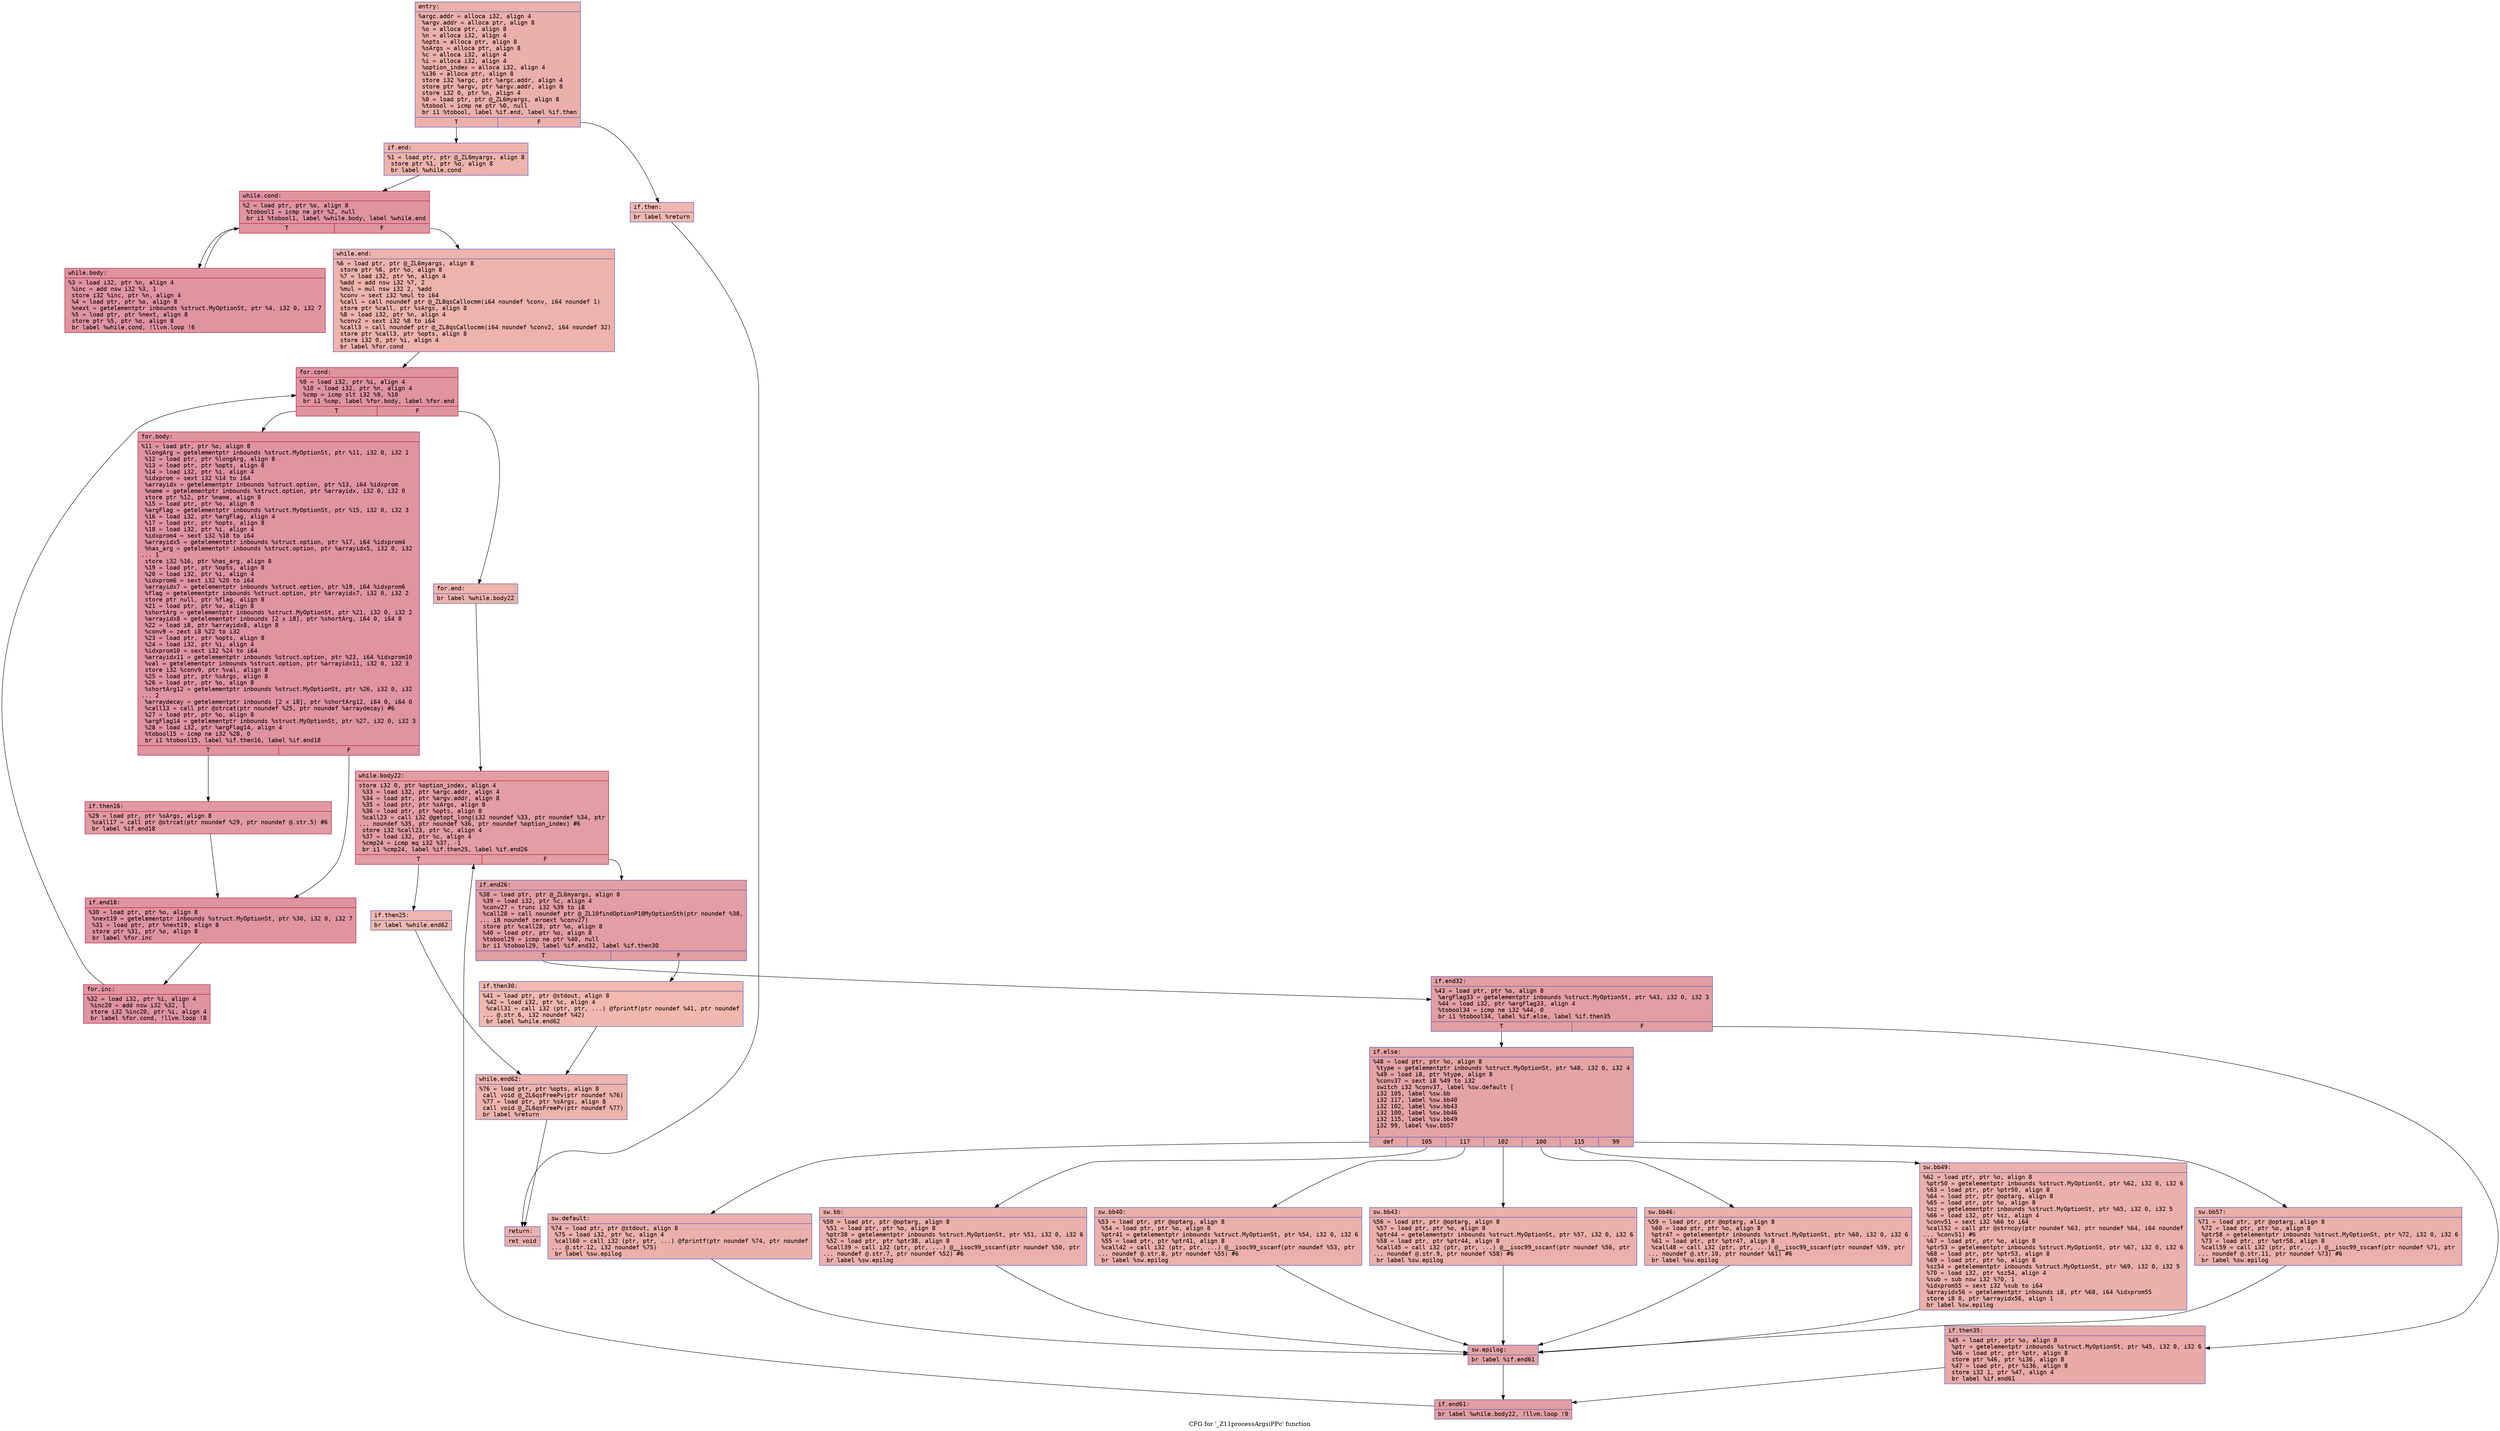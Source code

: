 digraph "CFG for '_Z11processArgsiPPc' function" {
	label="CFG for '_Z11processArgsiPPc' function";

	Node0x5592ffb8cd30 [shape=record,color="#3d50c3ff", style=filled, fillcolor="#d24b4070" fontname="Courier",label="{entry:\l|  %argc.addr = alloca i32, align 4\l  %argv.addr = alloca ptr, align 8\l  %o = alloca ptr, align 8\l  %n = alloca i32, align 4\l  %opts = alloca ptr, align 8\l  %sArgs = alloca ptr, align 8\l  %c = alloca i32, align 4\l  %i = alloca i32, align 4\l  %option_index = alloca i32, align 4\l  %i36 = alloca ptr, align 8\l  store i32 %argc, ptr %argc.addr, align 4\l  store ptr %argv, ptr %argv.addr, align 8\l  store i32 0, ptr %n, align 4\l  %0 = load ptr, ptr @_ZL6myargs, align 8\l  %tobool = icmp ne ptr %0, null\l  br i1 %tobool, label %if.end, label %if.then\l|{<s0>T|<s1>F}}"];
	Node0x5592ffb8cd30:s0 -> Node0x5592ffb8d750[tooltip="entry -> if.end\nProbability 62.50%" ];
	Node0x5592ffb8cd30:s1 -> Node0x5592ffb839a0[tooltip="entry -> if.then\nProbability 37.50%" ];
	Node0x5592ffb839a0 [shape=record,color="#3d50c3ff", style=filled, fillcolor="#dc5d4a70" fontname="Courier",label="{if.then:\l|  br label %return\l}"];
	Node0x5592ffb839a0 -> Node0x5592ffb83ac0[tooltip="if.then -> return\nProbability 100.00%" ];
	Node0x5592ffb8d750 [shape=record,color="#3d50c3ff", style=filled, fillcolor="#d6524470" fontname="Courier",label="{if.end:\l|  %1 = load ptr, ptr @_ZL6myargs, align 8\l  store ptr %1, ptr %o, align 8\l  br label %while.cond\l}"];
	Node0x5592ffb8d750 -> Node0x5592ffb83cc0[tooltip="if.end -> while.cond\nProbability 100.00%" ];
	Node0x5592ffb83cc0 [shape=record,color="#b70d28ff", style=filled, fillcolor="#b70d2870" fontname="Courier",label="{while.cond:\l|  %2 = load ptr, ptr %o, align 8\l  %tobool1 = icmp ne ptr %2, null\l  br i1 %tobool1, label %while.body, label %while.end\l|{<s0>T|<s1>F}}"];
	Node0x5592ffb83cc0:s0 -> Node0x5592ffb83ee0[tooltip="while.cond -> while.body\nProbability 96.88%" ];
	Node0x5592ffb83cc0:s1 -> Node0x5592ffb83f60[tooltip="while.cond -> while.end\nProbability 3.12%" ];
	Node0x5592ffb83ee0 [shape=record,color="#b70d28ff", style=filled, fillcolor="#b70d2870" fontname="Courier",label="{while.body:\l|  %3 = load i32, ptr %n, align 4\l  %inc = add nsw i32 %3, 1\l  store i32 %inc, ptr %n, align 4\l  %4 = load ptr, ptr %o, align 8\l  %next = getelementptr inbounds %struct.MyOptionSt, ptr %4, i32 0, i32 7\l  %5 = load ptr, ptr %next, align 8\l  store ptr %5, ptr %o, align 8\l  br label %while.cond, !llvm.loop !6\l}"];
	Node0x5592ffb83ee0 -> Node0x5592ffb83cc0[tooltip="while.body -> while.cond\nProbability 100.00%" ];
	Node0x5592ffb83f60 [shape=record,color="#3d50c3ff", style=filled, fillcolor="#d6524470" fontname="Courier",label="{while.end:\l|  %6 = load ptr, ptr @_ZL6myargs, align 8\l  store ptr %6, ptr %o, align 8\l  %7 = load i32, ptr %n, align 4\l  %add = add nsw i32 %7, 2\l  %mul = mul nsw i32 2, %add\l  %conv = sext i32 %mul to i64\l  %call = call noundef ptr @_ZL8qsCallocmm(i64 noundef %conv, i64 noundef 1)\l  store ptr %call, ptr %sArgs, align 8\l  %8 = load i32, ptr %n, align 4\l  %conv2 = sext i32 %8 to i64\l  %call3 = call noundef ptr @_ZL8qsCallocmm(i64 noundef %conv2, i64 noundef 32)\l  store ptr %call3, ptr %opts, align 8\l  store i32 0, ptr %i, align 4\l  br label %for.cond\l}"];
	Node0x5592ffb83f60 -> Node0x5592ffb90170[tooltip="while.end -> for.cond\nProbability 100.00%" ];
	Node0x5592ffb90170 [shape=record,color="#b70d28ff", style=filled, fillcolor="#b70d2870" fontname="Courier",label="{for.cond:\l|  %9 = load i32, ptr %i, align 4\l  %10 = load i32, ptr %n, align 4\l  %cmp = icmp slt i32 %9, %10\l  br i1 %cmp, label %for.body, label %for.end\l|{<s0>T|<s1>F}}"];
	Node0x5592ffb90170:s0 -> Node0x5592ffb903f0[tooltip="for.cond -> for.body\nProbability 96.88%" ];
	Node0x5592ffb90170:s1 -> Node0x5592ffb90470[tooltip="for.cond -> for.end\nProbability 3.12%" ];
	Node0x5592ffb903f0 [shape=record,color="#b70d28ff", style=filled, fillcolor="#b70d2870" fontname="Courier",label="{for.body:\l|  %11 = load ptr, ptr %o, align 8\l  %longArg = getelementptr inbounds %struct.MyOptionSt, ptr %11, i32 0, i32 1\l  %12 = load ptr, ptr %longArg, align 8\l  %13 = load ptr, ptr %opts, align 8\l  %14 = load i32, ptr %i, align 4\l  %idxprom = sext i32 %14 to i64\l  %arrayidx = getelementptr inbounds %struct.option, ptr %13, i64 %idxprom\l  %name = getelementptr inbounds %struct.option, ptr %arrayidx, i32 0, i32 0\l  store ptr %12, ptr %name, align 8\l  %15 = load ptr, ptr %o, align 8\l  %argFlag = getelementptr inbounds %struct.MyOptionSt, ptr %15, i32 0, i32 3\l  %16 = load i32, ptr %argFlag, align 4\l  %17 = load ptr, ptr %opts, align 8\l  %18 = load i32, ptr %i, align 4\l  %idxprom4 = sext i32 %18 to i64\l  %arrayidx5 = getelementptr inbounds %struct.option, ptr %17, i64 %idxprom4\l  %has_arg = getelementptr inbounds %struct.option, ptr %arrayidx5, i32 0, i32\l... 1\l  store i32 %16, ptr %has_arg, align 8\l  %19 = load ptr, ptr %opts, align 8\l  %20 = load i32, ptr %i, align 4\l  %idxprom6 = sext i32 %20 to i64\l  %arrayidx7 = getelementptr inbounds %struct.option, ptr %19, i64 %idxprom6\l  %flag = getelementptr inbounds %struct.option, ptr %arrayidx7, i32 0, i32 2\l  store ptr null, ptr %flag, align 8\l  %21 = load ptr, ptr %o, align 8\l  %shortArg = getelementptr inbounds %struct.MyOptionSt, ptr %21, i32 0, i32 2\l  %arrayidx8 = getelementptr inbounds [2 x i8], ptr %shortArg, i64 0, i64 0\l  %22 = load i8, ptr %arrayidx8, align 8\l  %conv9 = zext i8 %22 to i32\l  %23 = load ptr, ptr %opts, align 8\l  %24 = load i32, ptr %i, align 4\l  %idxprom10 = sext i32 %24 to i64\l  %arrayidx11 = getelementptr inbounds %struct.option, ptr %23, i64 %idxprom10\l  %val = getelementptr inbounds %struct.option, ptr %arrayidx11, i32 0, i32 3\l  store i32 %conv9, ptr %val, align 8\l  %25 = load ptr, ptr %sArgs, align 8\l  %26 = load ptr, ptr %o, align 8\l  %shortArg12 = getelementptr inbounds %struct.MyOptionSt, ptr %26, i32 0, i32\l... 2\l  %arraydecay = getelementptr inbounds [2 x i8], ptr %shortArg12, i64 0, i64 0\l  %call13 = call ptr @strcat(ptr noundef %25, ptr noundef %arraydecay) #6\l  %27 = load ptr, ptr %o, align 8\l  %argFlag14 = getelementptr inbounds %struct.MyOptionSt, ptr %27, i32 0, i32 3\l  %28 = load i32, ptr %argFlag14, align 4\l  %tobool15 = icmp ne i32 %28, 0\l  br i1 %tobool15, label %if.then16, label %if.end18\l|{<s0>T|<s1>F}}"];
	Node0x5592ffb903f0:s0 -> Node0x5592ffb92a10[tooltip="for.body -> if.then16\nProbability 62.50%" ];
	Node0x5592ffb903f0:s1 -> Node0x5592ffb92af0[tooltip="for.body -> if.end18\nProbability 37.50%" ];
	Node0x5592ffb92a10 [shape=record,color="#b70d28ff", style=filled, fillcolor="#bb1b2c70" fontname="Courier",label="{if.then16:\l|  %29 = load ptr, ptr %sArgs, align 8\l  %call17 = call ptr @strcat(ptr noundef %29, ptr noundef @.str.5) #6\l  br label %if.end18\l}"];
	Node0x5592ffb92a10 -> Node0x5592ffb92af0[tooltip="if.then16 -> if.end18\nProbability 100.00%" ];
	Node0x5592ffb92af0 [shape=record,color="#b70d28ff", style=filled, fillcolor="#b70d2870" fontname="Courier",label="{if.end18:\l|  %30 = load ptr, ptr %o, align 8\l  %next19 = getelementptr inbounds %struct.MyOptionSt, ptr %30, i32 0, i32 7\l  %31 = load ptr, ptr %next19, align 8\l  store ptr %31, ptr %o, align 8\l  br label %for.inc\l}"];
	Node0x5592ffb92af0 -> Node0x5592ffb93120[tooltip="if.end18 -> for.inc\nProbability 100.00%" ];
	Node0x5592ffb93120 [shape=record,color="#b70d28ff", style=filled, fillcolor="#b70d2870" fontname="Courier",label="{for.inc:\l|  %32 = load i32, ptr %i, align 4\l  %inc20 = add nsw i32 %32, 1\l  store i32 %inc20, ptr %i, align 4\l  br label %for.cond, !llvm.loop !8\l}"];
	Node0x5592ffb93120 -> Node0x5592ffb90170[tooltip="for.inc -> for.cond\nProbability 100.00%" ];
	Node0x5592ffb90470 [shape=record,color="#3d50c3ff", style=filled, fillcolor="#d6524470" fontname="Courier",label="{for.end:\l|  br label %while.body22\l}"];
	Node0x5592ffb90470 -> Node0x5592ffb93590[tooltip="for.end -> while.body22\nProbability 100.00%" ];
	Node0x5592ffb93590 [shape=record,color="#b70d28ff", style=filled, fillcolor="#be242e70" fontname="Courier",label="{while.body22:\l|  store i32 0, ptr %option_index, align 4\l  %33 = load i32, ptr %argc.addr, align 4\l  %34 = load ptr, ptr %argv.addr, align 8\l  %35 = load ptr, ptr %sArgs, align 8\l  %36 = load ptr, ptr %opts, align 8\l  %call23 = call i32 @getopt_long(i32 noundef %33, ptr noundef %34, ptr\l... noundef %35, ptr noundef %36, ptr noundef %option_index) #6\l  store i32 %call23, ptr %c, align 4\l  %37 = load i32, ptr %c, align 4\l  %cmp24 = icmp eq i32 %37, -1\l  br i1 %cmp24, label %if.then25, label %if.end26\l|{<s0>T|<s1>F}}"];
	Node0x5592ffb93590:s0 -> Node0x5592ffb93d50[tooltip="while.body22 -> if.then25\nProbability 3.12%" ];
	Node0x5592ffb93590:s1 -> Node0x5592ffb93dd0[tooltip="while.body22 -> if.end26\nProbability 96.88%" ];
	Node0x5592ffb93d50 [shape=record,color="#3d50c3ff", style=filled, fillcolor="#dc5d4a70" fontname="Courier",label="{if.then25:\l|  br label %while.end62\l}"];
	Node0x5592ffb93d50 -> Node0x5592ffb93f00[tooltip="if.then25 -> while.end62\nProbability 100.00%" ];
	Node0x5592ffb93dd0 [shape=record,color="#3d50c3ff", style=filled, fillcolor="#be242e70" fontname="Courier",label="{if.end26:\l|  %38 = load ptr, ptr @_ZL6myargs, align 8\l  %39 = load i32, ptr %c, align 4\l  %conv27 = trunc i32 %39 to i8\l  %call28 = call noundef ptr @_ZL10findOptionP10MyOptionSth(ptr noundef %38,\l... i8 noundef zeroext %conv27)\l  store ptr %call28, ptr %o, align 8\l  %40 = load ptr, ptr %o, align 8\l  %tobool29 = icmp ne ptr %40, null\l  br i1 %tobool29, label %if.end32, label %if.then30\l|{<s0>T|<s1>F}}"];
	Node0x5592ffb93dd0:s0 -> Node0x5592ffb945b0[tooltip="if.end26 -> if.end32\nProbability 96.88%" ];
	Node0x5592ffb93dd0:s1 -> Node0x5592ffb94690[tooltip="if.end26 -> if.then30\nProbability 3.12%" ];
	Node0x5592ffb94690 [shape=record,color="#3d50c3ff", style=filled, fillcolor="#dc5d4a70" fontname="Courier",label="{if.then30:\l|  %41 = load ptr, ptr @stdout, align 8\l  %42 = load i32, ptr %c, align 4\l  %call31 = call i32 (ptr, ptr, ...) @fprintf(ptr noundef %41, ptr noundef\l... @.str.6, i32 noundef %42)\l  br label %while.end62\l}"];
	Node0x5592ffb94690 -> Node0x5592ffb93f00[tooltip="if.then30 -> while.end62\nProbability 100.00%" ];
	Node0x5592ffb945b0 [shape=record,color="#3d50c3ff", style=filled, fillcolor="#be242e70" fontname="Courier",label="{if.end32:\l|  %43 = load ptr, ptr %o, align 8\l  %argFlag33 = getelementptr inbounds %struct.MyOptionSt, ptr %43, i32 0, i32 3\l  %44 = load i32, ptr %argFlag33, align 4\l  %tobool34 = icmp ne i32 %44, 0\l  br i1 %tobool34, label %if.else, label %if.then35\l|{<s0>T|<s1>F}}"];
	Node0x5592ffb945b0:s0 -> Node0x5592ffb94c90[tooltip="if.end32 -> if.else\nProbability 62.50%" ];
	Node0x5592ffb945b0:s1 -> Node0x5592ffb94d00[tooltip="if.end32 -> if.then35\nProbability 37.50%" ];
	Node0x5592ffb94d00 [shape=record,color="#3d50c3ff", style=filled, fillcolor="#ca3b3770" fontname="Courier",label="{if.then35:\l|  %45 = load ptr, ptr %o, align 8\l  %ptr = getelementptr inbounds %struct.MyOptionSt, ptr %45, i32 0, i32 6\l  %46 = load ptr, ptr %ptr, align 8\l  store ptr %46, ptr %i36, align 8\l  %47 = load ptr, ptr %i36, align 8\l  store i32 1, ptr %47, align 4\l  br label %if.end61\l}"];
	Node0x5592ffb94d00 -> Node0x5592ffb959e0[tooltip="if.then35 -> if.end61\nProbability 100.00%" ];
	Node0x5592ffb94c90 [shape=record,color="#3d50c3ff", style=filled, fillcolor="#c32e3170" fontname="Courier",label="{if.else:\l|  %48 = load ptr, ptr %o, align 8\l  %type = getelementptr inbounds %struct.MyOptionSt, ptr %48, i32 0, i32 4\l  %49 = load i8, ptr %type, align 8\l  %conv37 = sext i8 %49 to i32\l  switch i32 %conv37, label %sw.default [\l    i32 105, label %sw.bb\l    i32 117, label %sw.bb40\l    i32 102, label %sw.bb43\l    i32 100, label %sw.bb46\l    i32 115, label %sw.bb49\l    i32 99, label %sw.bb57\l  ]\l|{<s0>def|<s1>105|<s2>117|<s3>102|<s4>100|<s5>115|<s6>99}}"];
	Node0x5592ffb94c90:s0 -> Node0x5592ffb95d40[tooltip="if.else -> sw.default\nProbability 14.29%" ];
	Node0x5592ffb94c90:s1 -> Node0x5592ffb95df0[tooltip="if.else -> sw.bb\nProbability 14.29%" ];
	Node0x5592ffb94c90:s2 -> Node0x5592ffb95ef0[tooltip="if.else -> sw.bb40\nProbability 14.29%" ];
	Node0x5592ffb94c90:s3 -> Node0x5592ffb95ff0[tooltip="if.else -> sw.bb43\nProbability 14.29%" ];
	Node0x5592ffb94c90:s4 -> Node0x5592ffb960f0[tooltip="if.else -> sw.bb46\nProbability 14.29%" ];
	Node0x5592ffb94c90:s5 -> Node0x5592ffb961f0[tooltip="if.else -> sw.bb49\nProbability 14.29%" ];
	Node0x5592ffb94c90:s6 -> Node0x5592ffb962f0[tooltip="if.else -> sw.bb57\nProbability 14.29%" ];
	Node0x5592ffb95df0 [shape=record,color="#3d50c3ff", style=filled, fillcolor="#d24b4070" fontname="Courier",label="{sw.bb:\l|  %50 = load ptr, ptr @optarg, align 8\l  %51 = load ptr, ptr %o, align 8\l  %ptr38 = getelementptr inbounds %struct.MyOptionSt, ptr %51, i32 0, i32 6\l  %52 = load ptr, ptr %ptr38, align 8\l  %call39 = call i32 (ptr, ptr, ...) @__isoc99_sscanf(ptr noundef %50, ptr\l... noundef @.str.7, ptr noundef %52) #6\l  br label %sw.epilog\l}"];
	Node0x5592ffb95df0 -> Node0x5592ffb96960[tooltip="sw.bb -> sw.epilog\nProbability 100.00%" ];
	Node0x5592ffb95ef0 [shape=record,color="#3d50c3ff", style=filled, fillcolor="#d24b4070" fontname="Courier",label="{sw.bb40:\l|  %53 = load ptr, ptr @optarg, align 8\l  %54 = load ptr, ptr %o, align 8\l  %ptr41 = getelementptr inbounds %struct.MyOptionSt, ptr %54, i32 0, i32 6\l  %55 = load ptr, ptr %ptr41, align 8\l  %call42 = call i32 (ptr, ptr, ...) @__isoc99_sscanf(ptr noundef %53, ptr\l... noundef @.str.8, ptr noundef %55) #6\l  br label %sw.epilog\l}"];
	Node0x5592ffb95ef0 -> Node0x5592ffb96960[tooltip="sw.bb40 -> sw.epilog\nProbability 100.00%" ];
	Node0x5592ffb95ff0 [shape=record,color="#3d50c3ff", style=filled, fillcolor="#d24b4070" fontname="Courier",label="{sw.bb43:\l|  %56 = load ptr, ptr @optarg, align 8\l  %57 = load ptr, ptr %o, align 8\l  %ptr44 = getelementptr inbounds %struct.MyOptionSt, ptr %57, i32 0, i32 6\l  %58 = load ptr, ptr %ptr44, align 8\l  %call45 = call i32 (ptr, ptr, ...) @__isoc99_sscanf(ptr noundef %56, ptr\l... noundef @.str.9, ptr noundef %58) #6\l  br label %sw.epilog\l}"];
	Node0x5592ffb95ff0 -> Node0x5592ffb96960[tooltip="sw.bb43 -> sw.epilog\nProbability 100.00%" ];
	Node0x5592ffb960f0 [shape=record,color="#3d50c3ff", style=filled, fillcolor="#d24b4070" fontname="Courier",label="{sw.bb46:\l|  %59 = load ptr, ptr @optarg, align 8\l  %60 = load ptr, ptr %o, align 8\l  %ptr47 = getelementptr inbounds %struct.MyOptionSt, ptr %60, i32 0, i32 6\l  %61 = load ptr, ptr %ptr47, align 8\l  %call48 = call i32 (ptr, ptr, ...) @__isoc99_sscanf(ptr noundef %59, ptr\l... noundef @.str.10, ptr noundef %61) #6\l  br label %sw.epilog\l}"];
	Node0x5592ffb960f0 -> Node0x5592ffb96960[tooltip="sw.bb46 -> sw.epilog\nProbability 100.00%" ];
	Node0x5592ffb961f0 [shape=record,color="#3d50c3ff", style=filled, fillcolor="#d24b4070" fontname="Courier",label="{sw.bb49:\l|  %62 = load ptr, ptr %o, align 8\l  %ptr50 = getelementptr inbounds %struct.MyOptionSt, ptr %62, i32 0, i32 6\l  %63 = load ptr, ptr %ptr50, align 8\l  %64 = load ptr, ptr @optarg, align 8\l  %65 = load ptr, ptr %o, align 8\l  %sz = getelementptr inbounds %struct.MyOptionSt, ptr %65, i32 0, i32 5\l  %66 = load i32, ptr %sz, align 4\l  %conv51 = sext i32 %66 to i64\l  %call52 = call ptr @strncpy(ptr noundef %63, ptr noundef %64, i64 noundef\l... %conv51) #6\l  %67 = load ptr, ptr %o, align 8\l  %ptr53 = getelementptr inbounds %struct.MyOptionSt, ptr %67, i32 0, i32 6\l  %68 = load ptr, ptr %ptr53, align 8\l  %69 = load ptr, ptr %o, align 8\l  %sz54 = getelementptr inbounds %struct.MyOptionSt, ptr %69, i32 0, i32 5\l  %70 = load i32, ptr %sz54, align 4\l  %sub = sub nsw i32 %70, 1\l  %idxprom55 = sext i32 %sub to i64\l  %arrayidx56 = getelementptr inbounds i8, ptr %68, i64 %idxprom55\l  store i8 0, ptr %arrayidx56, align 1\l  br label %sw.epilog\l}"];
	Node0x5592ffb961f0 -> Node0x5592ffb96960[tooltip="sw.bb49 -> sw.epilog\nProbability 100.00%" ];
	Node0x5592ffb962f0 [shape=record,color="#3d50c3ff", style=filled, fillcolor="#d24b4070" fontname="Courier",label="{sw.bb57:\l|  %71 = load ptr, ptr @optarg, align 8\l  %72 = load ptr, ptr %o, align 8\l  %ptr58 = getelementptr inbounds %struct.MyOptionSt, ptr %72, i32 0, i32 6\l  %73 = load ptr, ptr %ptr58, align 8\l  %call59 = call i32 (ptr, ptr, ...) @__isoc99_sscanf(ptr noundef %71, ptr\l... noundef @.str.11, ptr noundef %73) #6\l  br label %sw.epilog\l}"];
	Node0x5592ffb962f0 -> Node0x5592ffb96960[tooltip="sw.bb57 -> sw.epilog\nProbability 100.00%" ];
	Node0x5592ffb95d40 [shape=record,color="#3d50c3ff", style=filled, fillcolor="#d24b4070" fontname="Courier",label="{sw.default:\l|  %74 = load ptr, ptr @stdout, align 8\l  %75 = load i32, ptr %c, align 4\l  %call60 = call i32 (ptr, ptr, ...) @fprintf(ptr noundef %74, ptr noundef\l... @.str.12, i32 noundef %75)\l  br label %sw.epilog\l}"];
	Node0x5592ffb95d40 -> Node0x5592ffb96960[tooltip="sw.default -> sw.epilog\nProbability 100.00%" ];
	Node0x5592ffb96960 [shape=record,color="#3d50c3ff", style=filled, fillcolor="#c32e3170" fontname="Courier",label="{sw.epilog:\l|  br label %if.end61\l}"];
	Node0x5592ffb96960 -> Node0x5592ffb959e0[tooltip="sw.epilog -> if.end61\nProbability 100.00%" ];
	Node0x5592ffb959e0 [shape=record,color="#3d50c3ff", style=filled, fillcolor="#be242e70" fontname="Courier",label="{if.end61:\l|  br label %while.body22, !llvm.loop !9\l}"];
	Node0x5592ffb959e0 -> Node0x5592ffb93590[tooltip="if.end61 -> while.body22\nProbability 100.00%" ];
	Node0x5592ffb93f00 [shape=record,color="#3d50c3ff", style=filled, fillcolor="#d6524470" fontname="Courier",label="{while.end62:\l|  %76 = load ptr, ptr %opts, align 8\l  call void @_ZL6qsFreePv(ptr noundef %76)\l  %77 = load ptr, ptr %sArgs, align 8\l  call void @_ZL6qsFreePv(ptr noundef %77)\l  br label %return\l}"];
	Node0x5592ffb93f00 -> Node0x5592ffb83ac0[tooltip="while.end62 -> return\nProbability 100.00%" ];
	Node0x5592ffb83ac0 [shape=record,color="#3d50c3ff", style=filled, fillcolor="#d24b4070" fontname="Courier",label="{return:\l|  ret void\l}"];
}
